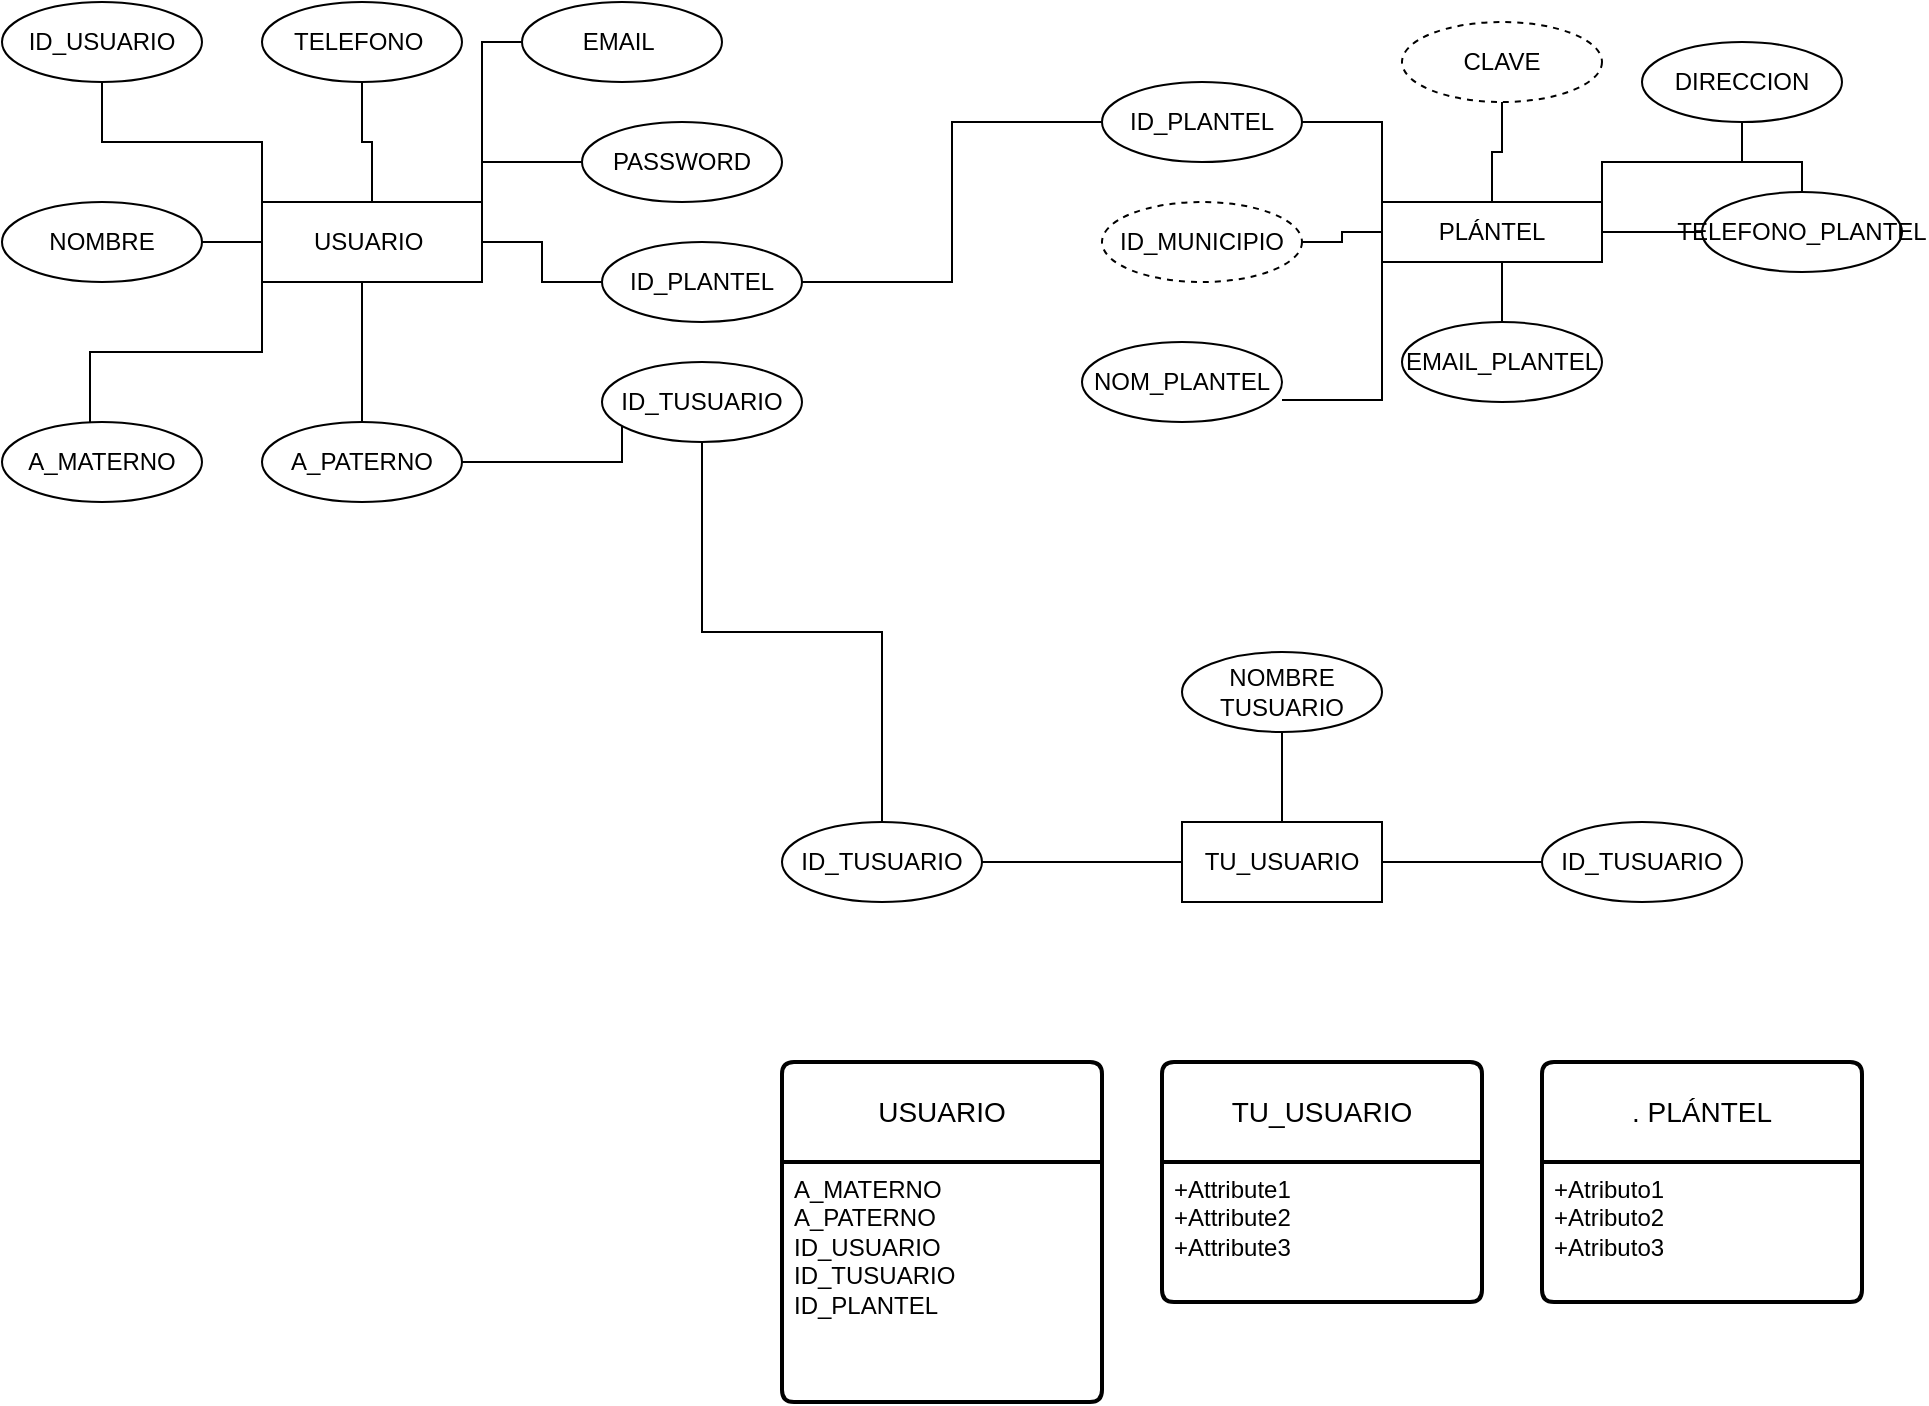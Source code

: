 <mxfile version="21.2.1" type="github">
  <diagram name="Página-1" id="hpnTDh2bMaopZNx7wuCb">
    <mxGraphModel dx="1120" dy="494" grid="1" gridSize="10" guides="1" tooltips="1" connect="1" arrows="1" fold="1" page="1" pageScale="1" pageWidth="827" pageHeight="1169" math="0" shadow="0">
      <root>
        <mxCell id="0" />
        <mxCell id="1" parent="0" />
        <mxCell id="9I1INDpwfXQejEhpepl7-21" style="edgeStyle=orthogonalEdgeStyle;rounded=0;orthogonalLoop=1;jettySize=auto;html=1;exitX=0.5;exitY=1;exitDx=0;exitDy=0;entryX=0;entryY=0.5;entryDx=0;entryDy=0;endArrow=none;endFill=0;" parent="1" source="9I1INDpwfXQejEhpepl7-4" target="9I1INDpwfXQejEhpepl7-15" edge="1">
          <mxGeometry relative="1" as="geometry">
            <mxPoint x="490" y="470" as="targetPoint" />
            <Array as="points">
              <mxPoint x="380" y="400" />
              <mxPoint x="380" y="490" />
              <mxPoint x="510" y="490" />
              <mxPoint x="510" y="460" />
            </Array>
          </mxGeometry>
        </mxCell>
        <mxCell id="9I1INDpwfXQejEhpepl7-24" style="edgeStyle=orthogonalEdgeStyle;rounded=0;orthogonalLoop=1;jettySize=auto;html=1;exitX=0;exitY=1;exitDx=0;exitDy=0;entryX=0.44;entryY=0.05;entryDx=0;entryDy=0;entryPerimeter=0;endArrow=none;endFill=0;" parent="1" source="9I1INDpwfXQejEhpepl7-4" target="9I1INDpwfXQejEhpepl7-10" edge="1">
          <mxGeometry relative="1" as="geometry" />
        </mxCell>
        <mxCell id="9I1INDpwfXQejEhpepl7-25" style="edgeStyle=orthogonalEdgeStyle;rounded=0;orthogonalLoop=1;jettySize=auto;html=1;entryX=1;entryY=0.5;entryDx=0;entryDy=0;endArrow=none;endFill=0;" parent="1" source="9I1INDpwfXQejEhpepl7-4" target="9I1INDpwfXQejEhpepl7-23" edge="1">
          <mxGeometry relative="1" as="geometry" />
        </mxCell>
        <mxCell id="9I1INDpwfXQejEhpepl7-27" style="edgeStyle=orthogonalEdgeStyle;rounded=0;orthogonalLoop=1;jettySize=auto;html=1;exitX=0.5;exitY=0;exitDx=0;exitDy=0;entryX=0.5;entryY=1;entryDx=0;entryDy=0;endArrow=none;endFill=0;" parent="1" source="9I1INDpwfXQejEhpepl7-4" target="9I1INDpwfXQejEhpepl7-13" edge="1">
          <mxGeometry relative="1" as="geometry" />
        </mxCell>
        <mxCell id="9I1INDpwfXQejEhpepl7-28" style="edgeStyle=orthogonalEdgeStyle;rounded=0;orthogonalLoop=1;jettySize=auto;html=1;exitX=0;exitY=0;exitDx=0;exitDy=0;entryX=0.5;entryY=1;entryDx=0;entryDy=0;endArrow=none;endFill=0;" parent="1" source="9I1INDpwfXQejEhpepl7-4" target="9I1INDpwfXQejEhpepl7-12" edge="1">
          <mxGeometry relative="1" as="geometry" />
        </mxCell>
        <mxCell id="9I1INDpwfXQejEhpepl7-29" value="" style="edgeStyle=orthogonalEdgeStyle;rounded=0;orthogonalLoop=1;jettySize=auto;html=1;endArrow=none;endFill=0;" parent="1" source="9I1INDpwfXQejEhpepl7-4" target="9I1INDpwfXQejEhpepl7-11" edge="1">
          <mxGeometry relative="1" as="geometry" />
        </mxCell>
        <mxCell id="9I1INDpwfXQejEhpepl7-4" value="USUARIO&amp;nbsp;" style="whiteSpace=wrap;html=1;align=center;" parent="1" vertex="1">
          <mxGeometry x="330" y="360" width="110" height="40" as="geometry" />
        </mxCell>
        <mxCell id="9I1INDpwfXQejEhpepl7-30" style="edgeStyle=orthogonalEdgeStyle;rounded=0;orthogonalLoop=1;jettySize=auto;html=1;exitX=0;exitY=0.5;exitDx=0;exitDy=0;entryX=1;entryY=0;entryDx=0;entryDy=0;endArrow=none;endFill=0;" parent="1" source="9I1INDpwfXQejEhpepl7-7" target="9I1INDpwfXQejEhpepl7-4" edge="1">
          <mxGeometry relative="1" as="geometry" />
        </mxCell>
        <mxCell id="9I1INDpwfXQejEhpepl7-7" value="PASSWORD" style="ellipse;whiteSpace=wrap;html=1;align=center;" parent="1" vertex="1">
          <mxGeometry x="490" y="320" width="100" height="40" as="geometry" />
        </mxCell>
        <mxCell id="9I1INDpwfXQejEhpepl7-10" value="A_MATERNO" style="ellipse;whiteSpace=wrap;html=1;align=center;" parent="1" vertex="1">
          <mxGeometry x="200" y="470" width="100" height="40" as="geometry" />
        </mxCell>
        <mxCell id="Rhx4nIrISmLSo7I5DOPV-4" style="edgeStyle=orthogonalEdgeStyle;rounded=0;orthogonalLoop=1;jettySize=auto;html=1;exitX=1;exitY=0.5;exitDx=0;exitDy=0;entryX=0;entryY=0.5;entryDx=0;entryDy=0;endArrow=none;endFill=0;" parent="1" source="9I1INDpwfXQejEhpepl7-11" target="9I1INDpwfXQejEhpepl7-36" edge="1">
          <mxGeometry relative="1" as="geometry" />
        </mxCell>
        <mxCell id="9I1INDpwfXQejEhpepl7-11" value="ID_PLANTEL" style="ellipse;whiteSpace=wrap;html=1;align=center;" parent="1" vertex="1">
          <mxGeometry x="500" y="380" width="100" height="40" as="geometry" />
        </mxCell>
        <mxCell id="9I1INDpwfXQejEhpepl7-12" value="ID_USUARIO" style="ellipse;whiteSpace=wrap;html=1;align=center;" parent="1" vertex="1">
          <mxGeometry x="200" y="260" width="100" height="40" as="geometry" />
        </mxCell>
        <mxCell id="9I1INDpwfXQejEhpepl7-13" value="TELEFONO&amp;nbsp;" style="ellipse;whiteSpace=wrap;html=1;align=center;" parent="1" vertex="1">
          <mxGeometry x="330" y="260" width="100" height="40" as="geometry" />
        </mxCell>
        <mxCell id="9I1INDpwfXQejEhpepl7-14" value="A_PATERNO" style="ellipse;whiteSpace=wrap;html=1;align=center;" parent="1" vertex="1">
          <mxGeometry x="330" y="470" width="100" height="40" as="geometry" />
        </mxCell>
        <mxCell id="Rhx4nIrISmLSo7I5DOPV-3" style="edgeStyle=orthogonalEdgeStyle;rounded=0;orthogonalLoop=1;jettySize=auto;html=1;entryX=0.5;entryY=0;entryDx=0;entryDy=0;endArrow=none;endFill=0;" parent="1" source="9I1INDpwfXQejEhpepl7-15" target="9I1INDpwfXQejEhpepl7-58" edge="1">
          <mxGeometry relative="1" as="geometry" />
        </mxCell>
        <mxCell id="9I1INDpwfXQejEhpepl7-15" value="ID_TUSUARIO" style="ellipse;whiteSpace=wrap;html=1;align=center;" parent="1" vertex="1">
          <mxGeometry x="500" y="440" width="100" height="40" as="geometry" />
        </mxCell>
        <mxCell id="9I1INDpwfXQejEhpepl7-31" style="edgeStyle=orthogonalEdgeStyle;rounded=0;orthogonalLoop=1;jettySize=auto;html=1;exitX=0;exitY=0.5;exitDx=0;exitDy=0;entryX=1;entryY=0;entryDx=0;entryDy=0;endArrow=none;endFill=0;" parent="1" source="9I1INDpwfXQejEhpepl7-16" target="9I1INDpwfXQejEhpepl7-4" edge="1">
          <mxGeometry relative="1" as="geometry" />
        </mxCell>
        <mxCell id="9I1INDpwfXQejEhpepl7-16" value="EMAIL&amp;nbsp;" style="ellipse;whiteSpace=wrap;html=1;align=center;" parent="1" vertex="1">
          <mxGeometry x="460" y="260" width="100" height="40" as="geometry" />
        </mxCell>
        <mxCell id="9I1INDpwfXQejEhpepl7-23" value="NOMBRE" style="ellipse;whiteSpace=wrap;html=1;align=center;" parent="1" vertex="1">
          <mxGeometry x="200" y="360" width="100" height="40" as="geometry" />
        </mxCell>
        <mxCell id="9I1INDpwfXQejEhpepl7-37" style="edgeStyle=orthogonalEdgeStyle;rounded=0;orthogonalLoop=1;jettySize=auto;html=1;exitX=0;exitY=0;exitDx=0;exitDy=0;entryX=1;entryY=0.5;entryDx=0;entryDy=0;endArrow=none;endFill=0;" parent="1" source="9I1INDpwfXQejEhpepl7-32" target="9I1INDpwfXQejEhpepl7-36" edge="1">
          <mxGeometry relative="1" as="geometry" />
        </mxCell>
        <mxCell id="9I1INDpwfXQejEhpepl7-39" style="edgeStyle=orthogonalEdgeStyle;rounded=0;orthogonalLoop=1;jettySize=auto;html=1;exitX=0;exitY=0.5;exitDx=0;exitDy=0;entryX=1;entryY=0.5;entryDx=0;entryDy=0;endArrow=none;endFill=0;" parent="1" source="9I1INDpwfXQejEhpepl7-32" target="9I1INDpwfXQejEhpepl7-38" edge="1">
          <mxGeometry relative="1" as="geometry" />
        </mxCell>
        <mxCell id="9I1INDpwfXQejEhpepl7-44" style="edgeStyle=orthogonalEdgeStyle;rounded=0;orthogonalLoop=1;jettySize=auto;html=1;exitX=0;exitY=1;exitDx=0;exitDy=0;entryX=1;entryY=0.725;entryDx=0;entryDy=0;entryPerimeter=0;endArrow=none;endFill=0;" parent="1" source="9I1INDpwfXQejEhpepl7-32" target="9I1INDpwfXQejEhpepl7-35" edge="1">
          <mxGeometry relative="1" as="geometry" />
        </mxCell>
        <mxCell id="9I1INDpwfXQejEhpepl7-45" style="edgeStyle=orthogonalEdgeStyle;rounded=0;orthogonalLoop=1;jettySize=auto;html=1;exitX=0.5;exitY=1;exitDx=0;exitDy=0;entryX=0.5;entryY=0;entryDx=0;entryDy=0;endArrow=none;endFill=0;" parent="1" source="9I1INDpwfXQejEhpepl7-32" target="9I1INDpwfXQejEhpepl7-34" edge="1">
          <mxGeometry relative="1" as="geometry" />
        </mxCell>
        <mxCell id="9I1INDpwfXQejEhpepl7-47" style="edgeStyle=orthogonalEdgeStyle;rounded=0;orthogonalLoop=1;jettySize=auto;html=1;exitX=1;exitY=0.5;exitDx=0;exitDy=0;endArrow=none;endFill=0;" parent="1" source="9I1INDpwfXQejEhpepl7-32" target="9I1INDpwfXQejEhpepl7-46" edge="1">
          <mxGeometry relative="1" as="geometry" />
        </mxCell>
        <mxCell id="9I1INDpwfXQejEhpepl7-49" style="edgeStyle=orthogonalEdgeStyle;rounded=0;orthogonalLoop=1;jettySize=auto;html=1;exitX=1;exitY=0.25;exitDx=0;exitDy=0;endArrow=none;endFill=0;" parent="1" source="9I1INDpwfXQejEhpepl7-32" target="9I1INDpwfXQejEhpepl7-48" edge="1">
          <mxGeometry relative="1" as="geometry">
            <Array as="points">
              <mxPoint x="1000" y="340" />
              <mxPoint x="1070" y="340" />
            </Array>
          </mxGeometry>
        </mxCell>
        <mxCell id="9I1INDpwfXQejEhpepl7-51" style="edgeStyle=orthogonalEdgeStyle;rounded=0;orthogonalLoop=1;jettySize=auto;html=1;exitX=0.5;exitY=0;exitDx=0;exitDy=0;entryX=0.5;entryY=1;entryDx=0;entryDy=0;endArrow=none;endFill=0;" parent="1" source="9I1INDpwfXQejEhpepl7-32" target="9I1INDpwfXQejEhpepl7-50" edge="1">
          <mxGeometry relative="1" as="geometry" />
        </mxCell>
        <mxCell id="9I1INDpwfXQejEhpepl7-32" value="PLÁNTEL" style="whiteSpace=wrap;html=1;align=center;" parent="1" vertex="1">
          <mxGeometry x="890" y="360" width="110" height="30" as="geometry" />
        </mxCell>
        <mxCell id="9I1INDpwfXQejEhpepl7-34" value="EMAIL_PLANTEL" style="ellipse;whiteSpace=wrap;html=1;align=center;" parent="1" vertex="1">
          <mxGeometry x="900" y="420" width="100" height="40" as="geometry" />
        </mxCell>
        <mxCell id="9I1INDpwfXQejEhpepl7-35" value="NOM_PLANTEL" style="ellipse;whiteSpace=wrap;html=1;align=center;" parent="1" vertex="1">
          <mxGeometry x="740" y="430" width="100" height="40" as="geometry" />
        </mxCell>
        <mxCell id="9I1INDpwfXQejEhpepl7-36" value="ID_PLANTEL" style="ellipse;whiteSpace=wrap;html=1;align=center;" parent="1" vertex="1">
          <mxGeometry x="750" y="300" width="100" height="40" as="geometry" />
        </mxCell>
        <mxCell id="9I1INDpwfXQejEhpepl7-38" value="ID_MUNICIPIO" style="ellipse;whiteSpace=wrap;html=1;align=center;dashed=1;" parent="1" vertex="1">
          <mxGeometry x="750" y="360" width="100" height="40" as="geometry" />
        </mxCell>
        <mxCell id="9I1INDpwfXQejEhpepl7-46" value="TELEFONO_PLANTEL" style="ellipse;whiteSpace=wrap;html=1;align=center;" parent="1" vertex="1">
          <mxGeometry x="1050" y="355" width="100" height="40" as="geometry" />
        </mxCell>
        <mxCell id="Rhx4nIrISmLSo7I5DOPV-2" value="" style="edgeStyle=orthogonalEdgeStyle;rounded=0;orthogonalLoop=1;jettySize=auto;html=1;endArrow=none;endFill=0;" parent="1" source="9I1INDpwfXQejEhpepl7-48" target="9I1INDpwfXQejEhpepl7-46" edge="1">
          <mxGeometry relative="1" as="geometry" />
        </mxCell>
        <mxCell id="9I1INDpwfXQejEhpepl7-48" value="DIRECCION" style="ellipse;whiteSpace=wrap;html=1;align=center;" parent="1" vertex="1">
          <mxGeometry x="1020" y="280" width="100" height="40" as="geometry" />
        </mxCell>
        <mxCell id="9I1INDpwfXQejEhpepl7-50" value="CLAVE" style="ellipse;whiteSpace=wrap;html=1;align=center;dashed=1;" parent="1" vertex="1">
          <mxGeometry x="900" y="270" width="100" height="40" as="geometry" />
        </mxCell>
        <mxCell id="9I1INDpwfXQejEhpepl7-53" style="edgeStyle=orthogonalEdgeStyle;rounded=0;orthogonalLoop=1;jettySize=auto;html=1;exitX=0.5;exitY=0;exitDx=0;exitDy=0;endArrow=none;endFill=0;" parent="1" source="9I1INDpwfXQejEhpepl7-52" edge="1">
          <mxGeometry relative="1" as="geometry">
            <mxPoint x="840" y="620" as="targetPoint" />
          </mxGeometry>
        </mxCell>
        <mxCell id="9I1INDpwfXQejEhpepl7-55" style="edgeStyle=orthogonalEdgeStyle;rounded=0;orthogonalLoop=1;jettySize=auto;html=1;exitX=1;exitY=0.5;exitDx=0;exitDy=0;endArrow=none;endFill=0;" parent="1" source="9I1INDpwfXQejEhpepl7-52" edge="1">
          <mxGeometry relative="1" as="geometry">
            <mxPoint x="970" y="690" as="targetPoint" />
          </mxGeometry>
        </mxCell>
        <mxCell id="9I1INDpwfXQejEhpepl7-57" style="edgeStyle=orthogonalEdgeStyle;rounded=0;orthogonalLoop=1;jettySize=auto;html=1;exitX=0;exitY=0.5;exitDx=0;exitDy=0;endArrow=none;endFill=0;" parent="1" source="9I1INDpwfXQejEhpepl7-52" edge="1">
          <mxGeometry relative="1" as="geometry">
            <mxPoint x="690" y="690" as="targetPoint" />
          </mxGeometry>
        </mxCell>
        <mxCell id="9I1INDpwfXQejEhpepl7-52" value="TU_USUARIO" style="whiteSpace=wrap;html=1;align=center;" parent="1" vertex="1">
          <mxGeometry x="790" y="670" width="100" height="40" as="geometry" />
        </mxCell>
        <mxCell id="9I1INDpwfXQejEhpepl7-54" value="NOMBRE TUSUARIO" style="ellipse;whiteSpace=wrap;html=1;align=center;" parent="1" vertex="1">
          <mxGeometry x="790" y="585" width="100" height="40" as="geometry" />
        </mxCell>
        <mxCell id="9I1INDpwfXQejEhpepl7-56" value="ID_TUSUARIO" style="ellipse;whiteSpace=wrap;html=1;align=center;" parent="1" vertex="1">
          <mxGeometry x="970" y="670" width="100" height="40" as="geometry" />
        </mxCell>
        <mxCell id="9I1INDpwfXQejEhpepl7-58" value="ID_TUSUARIO" style="ellipse;whiteSpace=wrap;html=1;align=center;" parent="1" vertex="1">
          <mxGeometry x="590" y="670" width="100" height="40" as="geometry" />
        </mxCell>
        <mxCell id="DOvxSoWWgDVB-6lkY_bh-1" value="TU_USUARIO" style="swimlane;childLayout=stackLayout;horizontal=1;startSize=50;horizontalStack=0;rounded=1;fontSize=14;fontStyle=0;strokeWidth=2;resizeParent=0;resizeLast=1;shadow=0;dashed=0;align=center;arcSize=4;whiteSpace=wrap;html=1;" vertex="1" parent="1">
          <mxGeometry x="780" y="790" width="160" height="120" as="geometry" />
        </mxCell>
        <mxCell id="DOvxSoWWgDVB-6lkY_bh-2" value="+Attribute1&#xa;+Attribute2&#xa;+Attribute3" style="align=left;strokeColor=none;fillColor=none;spacingLeft=4;fontSize=12;verticalAlign=top;resizable=0;rotatable=0;part=1;html=1;" vertex="1" parent="DOvxSoWWgDVB-6lkY_bh-1">
          <mxGeometry y="50" width="160" height="70" as="geometry" />
        </mxCell>
        <mxCell id="DOvxSoWWgDVB-6lkY_bh-3" value="USUARIO" style="swimlane;childLayout=stackLayout;horizontal=1;startSize=50;horizontalStack=0;rounded=1;fontSize=14;fontStyle=0;strokeWidth=2;resizeParent=0;resizeLast=1;shadow=0;dashed=0;align=center;arcSize=4;whiteSpace=wrap;html=1;" vertex="1" parent="1">
          <mxGeometry x="590" y="790" width="160" height="170" as="geometry" />
        </mxCell>
        <mxCell id="DOvxSoWWgDVB-6lkY_bh-4" value="A_MATERNO&lt;br&gt;A_PATERNO&lt;br&gt;ID_USUARIO&lt;br&gt;ID_TUSUARIO&lt;br&gt;ID_PLANTEL" style="align=left;strokeColor=none;fillColor=none;spacingLeft=4;fontSize=12;verticalAlign=top;resizable=0;rotatable=0;part=1;html=1;" vertex="1" parent="DOvxSoWWgDVB-6lkY_bh-3">
          <mxGeometry y="50" width="160" height="120" as="geometry" />
        </mxCell>
        <mxCell id="DOvxSoWWgDVB-6lkY_bh-5" value=". PLÁNTEL" style="swimlane;childLayout=stackLayout;horizontal=1;startSize=50;horizontalStack=0;rounded=1;fontSize=14;fontStyle=0;strokeWidth=2;resizeParent=0;resizeLast=1;shadow=0;dashed=0;align=center;arcSize=4;whiteSpace=wrap;html=1;" vertex="1" parent="1">
          <mxGeometry x="970" y="790" width="160" height="120" as="geometry" />
        </mxCell>
        <mxCell id="DOvxSoWWgDVB-6lkY_bh-6" value="+Atributo1&lt;br&gt;+Atributo2&lt;br&gt;+Atributo3" style="align=left;strokeColor=none;fillColor=none;spacingLeft=4;fontSize=12;verticalAlign=top;resizable=0;rotatable=0;part=1;html=1;" vertex="1" parent="DOvxSoWWgDVB-6lkY_bh-5">
          <mxGeometry y="50" width="160" height="70" as="geometry" />
        </mxCell>
      </root>
    </mxGraphModel>
  </diagram>
</mxfile>
